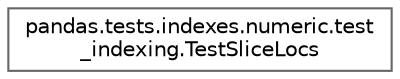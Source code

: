 digraph "Graphical Class Hierarchy"
{
 // LATEX_PDF_SIZE
  bgcolor="transparent";
  edge [fontname=Helvetica,fontsize=10,labelfontname=Helvetica,labelfontsize=10];
  node [fontname=Helvetica,fontsize=10,shape=box,height=0.2,width=0.4];
  rankdir="LR";
  Node0 [id="Node000000",label="pandas.tests.indexes.numeric.test\l_indexing.TestSliceLocs",height=0.2,width=0.4,color="grey40", fillcolor="white", style="filled",URL="$d3/ddf/classpandas_1_1tests_1_1indexes_1_1numeric_1_1test__indexing_1_1TestSliceLocs.html",tooltip=" "];
}
